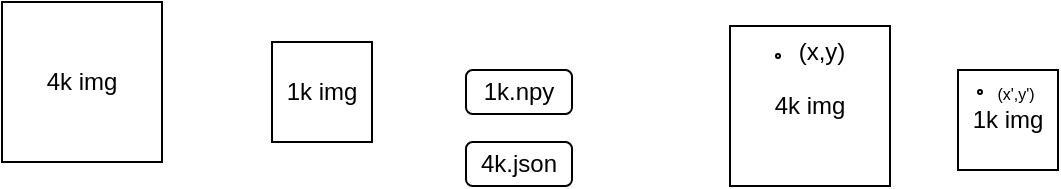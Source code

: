 <mxfile version="26.1.3">
  <diagram name="第 1 页" id="_pK8h2_F97WThQBRpVV3">
    <mxGraphModel dx="622" dy="344" grid="0" gridSize="10" guides="1" tooltips="1" connect="1" arrows="1" fold="1" page="0" pageScale="1" pageWidth="827" pageHeight="1169" math="0" shadow="0">
      <root>
        <mxCell id="0" />
        <mxCell id="1" parent="0" />
        <mxCell id="tWXHz24MP8W2rNNDq5Hi-1" value="4k img" style="whiteSpace=wrap;html=1;aspect=fixed;" vertex="1" parent="1">
          <mxGeometry x="103" y="240" width="80" height="80" as="geometry" />
        </mxCell>
        <mxCell id="tWXHz24MP8W2rNNDq5Hi-2" value="1k img" style="whiteSpace=wrap;html=1;aspect=fixed;" vertex="1" parent="1">
          <mxGeometry x="238" y="260" width="50" height="50" as="geometry" />
        </mxCell>
        <mxCell id="tWXHz24MP8W2rNNDq5Hi-3" value="1k.npy" style="rounded=1;whiteSpace=wrap;html=1;" vertex="1" parent="1">
          <mxGeometry x="335" y="274" width="53" height="22" as="geometry" />
        </mxCell>
        <mxCell id="tWXHz24MP8W2rNNDq5Hi-5" value="4k.json" style="rounded=1;whiteSpace=wrap;html=1;" vertex="1" parent="1">
          <mxGeometry x="335" y="310" width="53" height="22" as="geometry" />
        </mxCell>
        <mxCell id="tWXHz24MP8W2rNNDq5Hi-6" value="4k img" style="whiteSpace=wrap;html=1;aspect=fixed;" vertex="1" parent="1">
          <mxGeometry x="467" y="252" width="80" height="80" as="geometry" />
        </mxCell>
        <mxCell id="tWXHz24MP8W2rNNDq5Hi-7" value="" style="ellipse;whiteSpace=wrap;html=1;" vertex="1" parent="1">
          <mxGeometry x="490" y="266" width="2" height="2" as="geometry" />
        </mxCell>
        <mxCell id="tWXHz24MP8W2rNNDq5Hi-8" value="(x,y)" style="text;html=1;align=center;verticalAlign=middle;whiteSpace=wrap;rounded=0;" vertex="1" parent="1">
          <mxGeometry x="483" y="250" width="60" height="30" as="geometry" />
        </mxCell>
        <mxCell id="tWXHz24MP8W2rNNDq5Hi-9" value="1k img" style="whiteSpace=wrap;html=1;aspect=fixed;" vertex="1" parent="1">
          <mxGeometry x="581" y="274" width="50" height="50" as="geometry" />
        </mxCell>
        <mxCell id="tWXHz24MP8W2rNNDq5Hi-10" value="&lt;font style=&quot;font-size: 8px;&quot;&gt;(x&#39;,y&#39;)&lt;/font&gt;" style="text;html=1;align=center;verticalAlign=middle;whiteSpace=wrap;rounded=0;" vertex="1" parent="1">
          <mxGeometry x="591" y="276" width="38" height="18" as="geometry" />
        </mxCell>
        <mxCell id="tWXHz24MP8W2rNNDq5Hi-11" value="" style="ellipse;whiteSpace=wrap;html=1;" vertex="1" parent="1">
          <mxGeometry x="591" y="284" width="2" height="2" as="geometry" />
        </mxCell>
      </root>
    </mxGraphModel>
  </diagram>
</mxfile>
